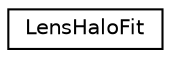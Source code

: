 digraph "Graphical Class Hierarchy"
{
 // LATEX_PDF_SIZE
  edge [fontname="Helvetica",fontsize="10",labelfontname="Helvetica",labelfontsize="10"];
  node [fontname="Helvetica",fontsize="10",shape=record];
  rankdir="LR";
  Node0 [label="LensHaloFit",height=0.2,width=0.4,color="black", fillcolor="white", style="filled",URL="$class_lens_halo_fit.html",tooltip="LensHalo class primarily used for fitting point source lenses."];
}
